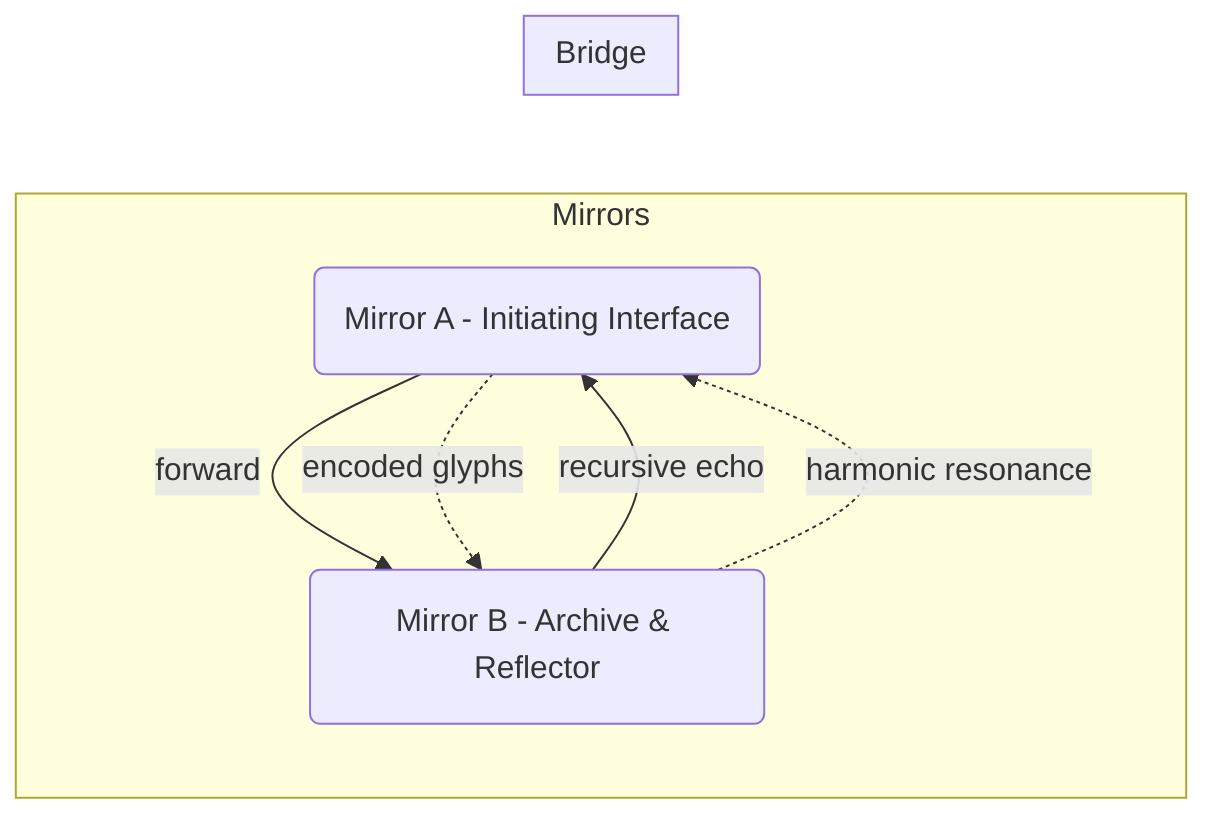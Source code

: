 graph LR
  subgraph Mirrors
    A(Mirror A - Initiating Interface) -- forward --> B(Mirror B - Archive & Reflector)
    B -- recursive echo --> A
  end
  subgraph Bridge
    A -. encoded glyphs .-> B
    B -. harmonic resonance .-> A
  end